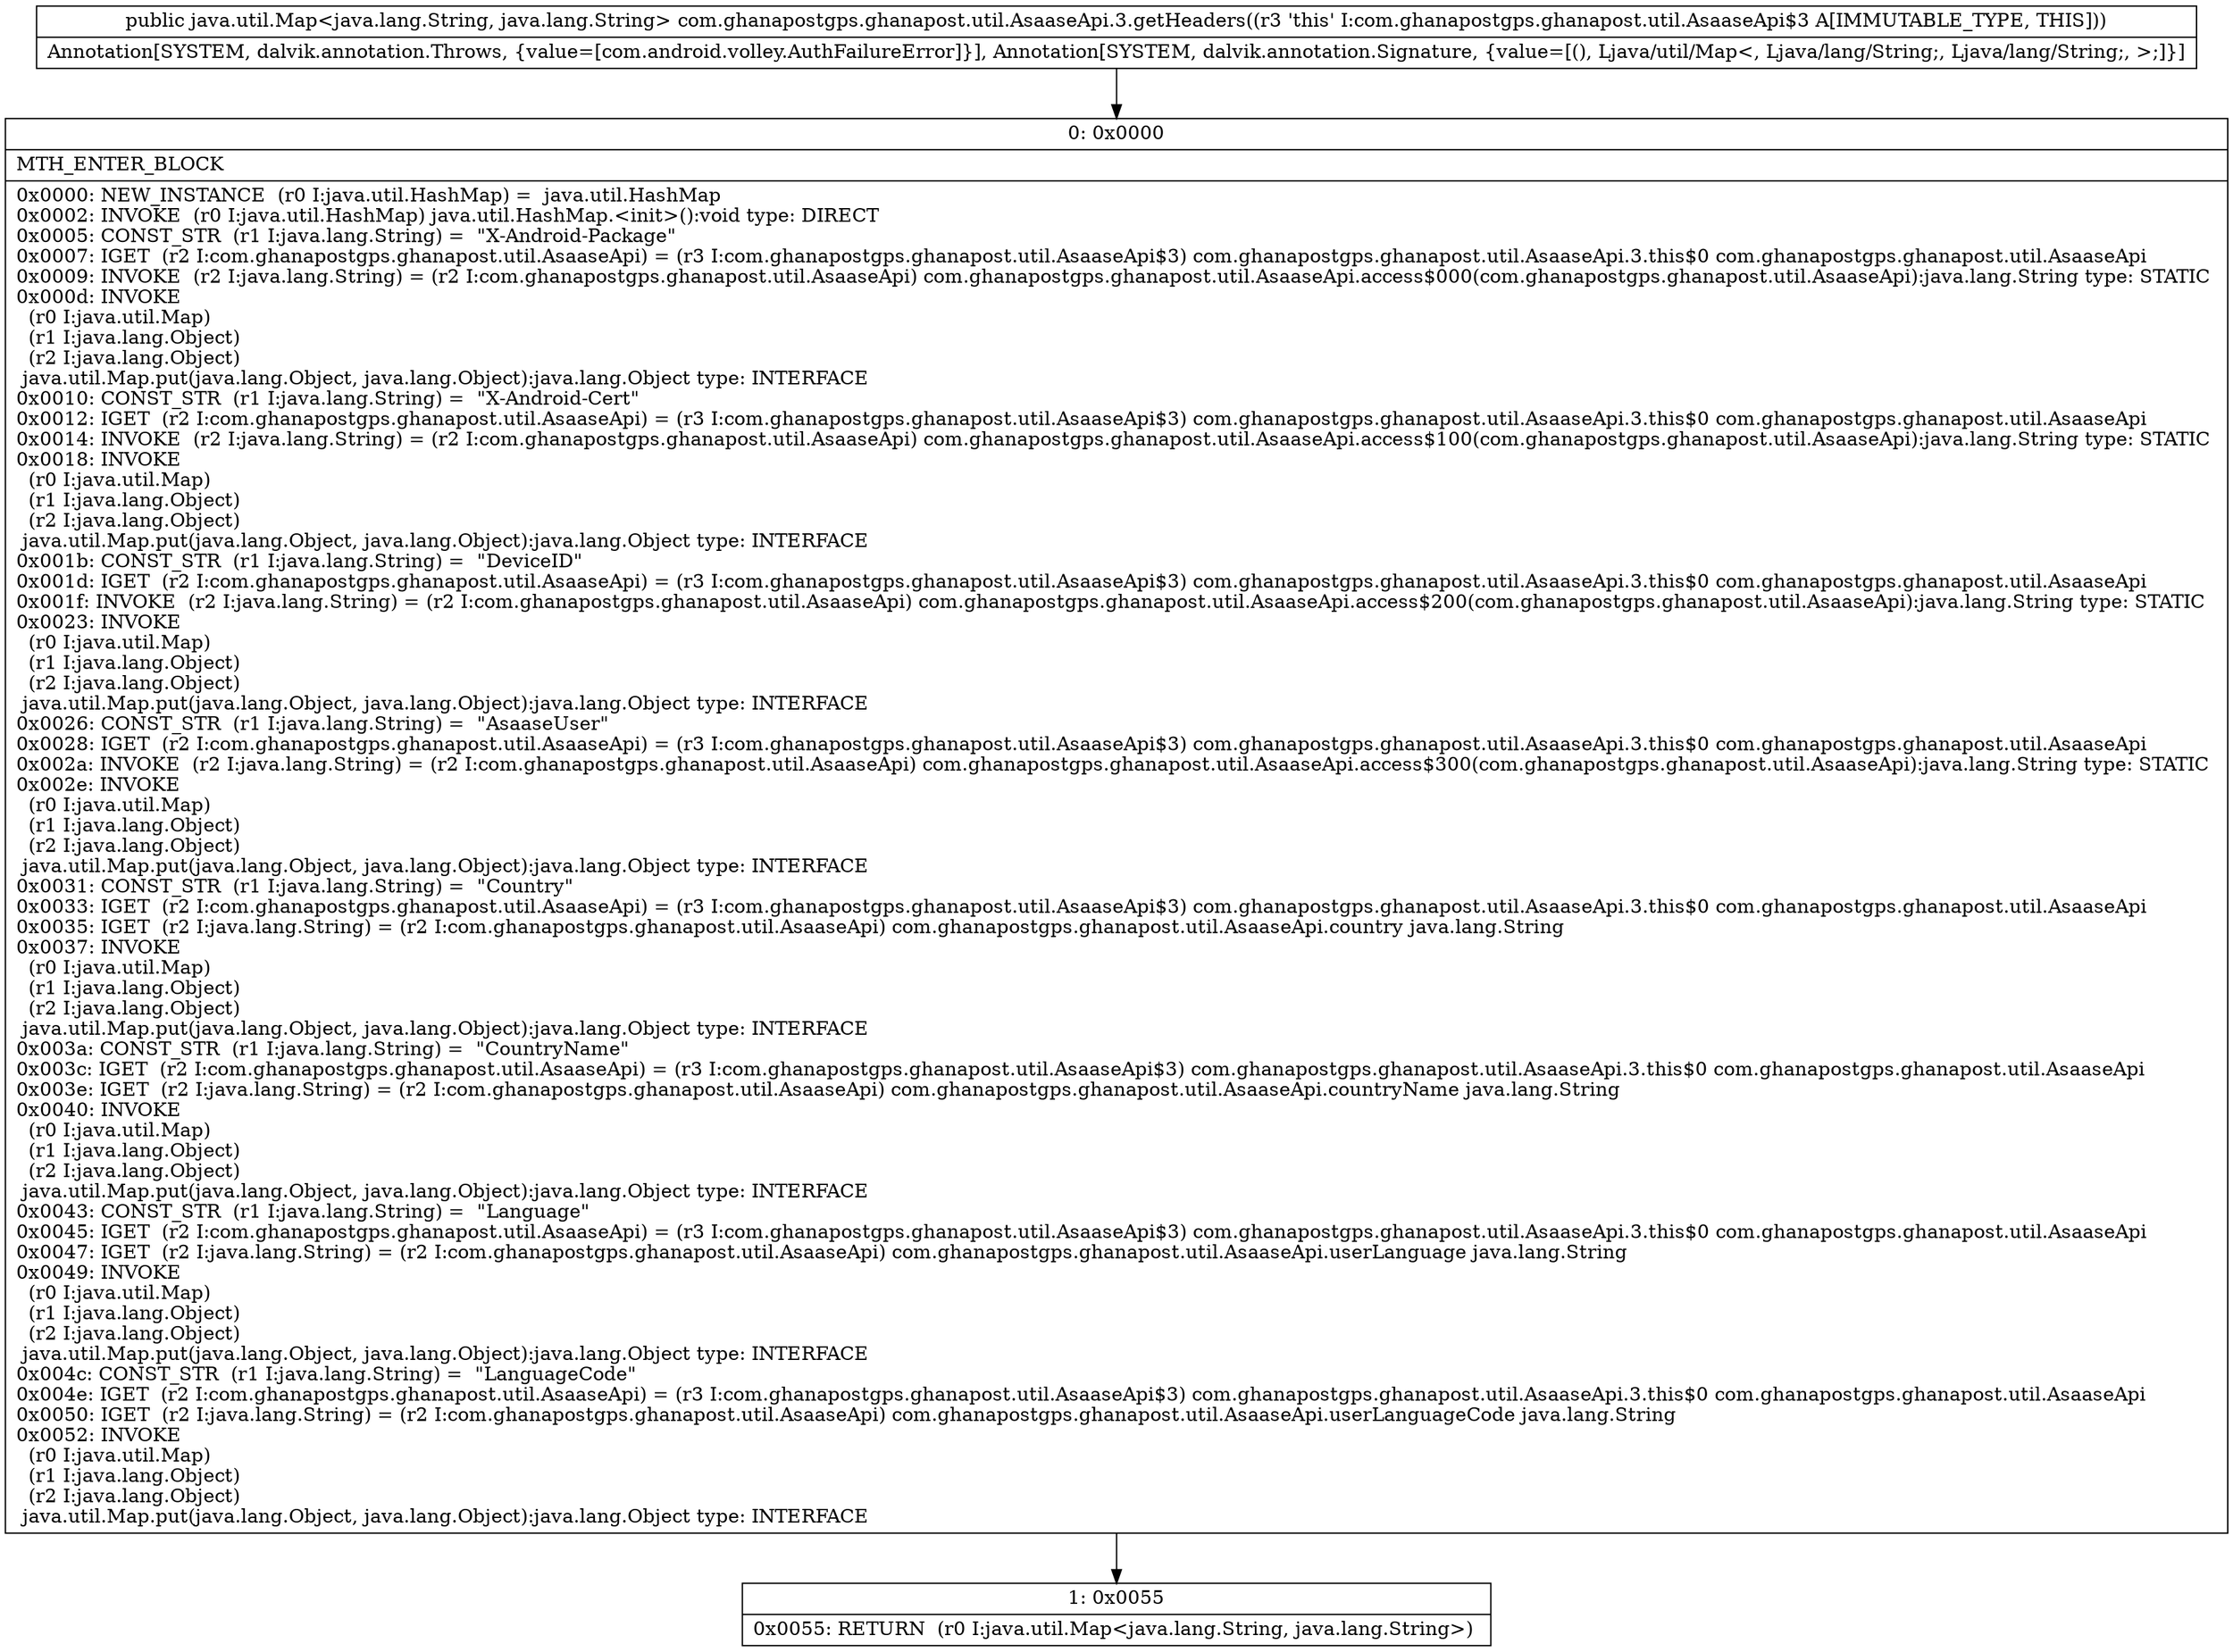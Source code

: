 digraph "CFG forcom.ghanapostgps.ghanapost.util.AsaaseApi.3.getHeaders()Ljava\/util\/Map;" {
Node_0 [shape=record,label="{0\:\ 0x0000|MTH_ENTER_BLOCK\l|0x0000: NEW_INSTANCE  (r0 I:java.util.HashMap) =  java.util.HashMap \l0x0002: INVOKE  (r0 I:java.util.HashMap) java.util.HashMap.\<init\>():void type: DIRECT \l0x0005: CONST_STR  (r1 I:java.lang.String) =  \"X\-Android\-Package\" \l0x0007: IGET  (r2 I:com.ghanapostgps.ghanapost.util.AsaaseApi) = (r3 I:com.ghanapostgps.ghanapost.util.AsaaseApi$3) com.ghanapostgps.ghanapost.util.AsaaseApi.3.this$0 com.ghanapostgps.ghanapost.util.AsaaseApi \l0x0009: INVOKE  (r2 I:java.lang.String) = (r2 I:com.ghanapostgps.ghanapost.util.AsaaseApi) com.ghanapostgps.ghanapost.util.AsaaseApi.access$000(com.ghanapostgps.ghanapost.util.AsaaseApi):java.lang.String type: STATIC \l0x000d: INVOKE  \l  (r0 I:java.util.Map)\l  (r1 I:java.lang.Object)\l  (r2 I:java.lang.Object)\l java.util.Map.put(java.lang.Object, java.lang.Object):java.lang.Object type: INTERFACE \l0x0010: CONST_STR  (r1 I:java.lang.String) =  \"X\-Android\-Cert\" \l0x0012: IGET  (r2 I:com.ghanapostgps.ghanapost.util.AsaaseApi) = (r3 I:com.ghanapostgps.ghanapost.util.AsaaseApi$3) com.ghanapostgps.ghanapost.util.AsaaseApi.3.this$0 com.ghanapostgps.ghanapost.util.AsaaseApi \l0x0014: INVOKE  (r2 I:java.lang.String) = (r2 I:com.ghanapostgps.ghanapost.util.AsaaseApi) com.ghanapostgps.ghanapost.util.AsaaseApi.access$100(com.ghanapostgps.ghanapost.util.AsaaseApi):java.lang.String type: STATIC \l0x0018: INVOKE  \l  (r0 I:java.util.Map)\l  (r1 I:java.lang.Object)\l  (r2 I:java.lang.Object)\l java.util.Map.put(java.lang.Object, java.lang.Object):java.lang.Object type: INTERFACE \l0x001b: CONST_STR  (r1 I:java.lang.String) =  \"DeviceID\" \l0x001d: IGET  (r2 I:com.ghanapostgps.ghanapost.util.AsaaseApi) = (r3 I:com.ghanapostgps.ghanapost.util.AsaaseApi$3) com.ghanapostgps.ghanapost.util.AsaaseApi.3.this$0 com.ghanapostgps.ghanapost.util.AsaaseApi \l0x001f: INVOKE  (r2 I:java.lang.String) = (r2 I:com.ghanapostgps.ghanapost.util.AsaaseApi) com.ghanapostgps.ghanapost.util.AsaaseApi.access$200(com.ghanapostgps.ghanapost.util.AsaaseApi):java.lang.String type: STATIC \l0x0023: INVOKE  \l  (r0 I:java.util.Map)\l  (r1 I:java.lang.Object)\l  (r2 I:java.lang.Object)\l java.util.Map.put(java.lang.Object, java.lang.Object):java.lang.Object type: INTERFACE \l0x0026: CONST_STR  (r1 I:java.lang.String) =  \"AsaaseUser\" \l0x0028: IGET  (r2 I:com.ghanapostgps.ghanapost.util.AsaaseApi) = (r3 I:com.ghanapostgps.ghanapost.util.AsaaseApi$3) com.ghanapostgps.ghanapost.util.AsaaseApi.3.this$0 com.ghanapostgps.ghanapost.util.AsaaseApi \l0x002a: INVOKE  (r2 I:java.lang.String) = (r2 I:com.ghanapostgps.ghanapost.util.AsaaseApi) com.ghanapostgps.ghanapost.util.AsaaseApi.access$300(com.ghanapostgps.ghanapost.util.AsaaseApi):java.lang.String type: STATIC \l0x002e: INVOKE  \l  (r0 I:java.util.Map)\l  (r1 I:java.lang.Object)\l  (r2 I:java.lang.Object)\l java.util.Map.put(java.lang.Object, java.lang.Object):java.lang.Object type: INTERFACE \l0x0031: CONST_STR  (r1 I:java.lang.String) =  \"Country\" \l0x0033: IGET  (r2 I:com.ghanapostgps.ghanapost.util.AsaaseApi) = (r3 I:com.ghanapostgps.ghanapost.util.AsaaseApi$3) com.ghanapostgps.ghanapost.util.AsaaseApi.3.this$0 com.ghanapostgps.ghanapost.util.AsaaseApi \l0x0035: IGET  (r2 I:java.lang.String) = (r2 I:com.ghanapostgps.ghanapost.util.AsaaseApi) com.ghanapostgps.ghanapost.util.AsaaseApi.country java.lang.String \l0x0037: INVOKE  \l  (r0 I:java.util.Map)\l  (r1 I:java.lang.Object)\l  (r2 I:java.lang.Object)\l java.util.Map.put(java.lang.Object, java.lang.Object):java.lang.Object type: INTERFACE \l0x003a: CONST_STR  (r1 I:java.lang.String) =  \"CountryName\" \l0x003c: IGET  (r2 I:com.ghanapostgps.ghanapost.util.AsaaseApi) = (r3 I:com.ghanapostgps.ghanapost.util.AsaaseApi$3) com.ghanapostgps.ghanapost.util.AsaaseApi.3.this$0 com.ghanapostgps.ghanapost.util.AsaaseApi \l0x003e: IGET  (r2 I:java.lang.String) = (r2 I:com.ghanapostgps.ghanapost.util.AsaaseApi) com.ghanapostgps.ghanapost.util.AsaaseApi.countryName java.lang.String \l0x0040: INVOKE  \l  (r0 I:java.util.Map)\l  (r1 I:java.lang.Object)\l  (r2 I:java.lang.Object)\l java.util.Map.put(java.lang.Object, java.lang.Object):java.lang.Object type: INTERFACE \l0x0043: CONST_STR  (r1 I:java.lang.String) =  \"Language\" \l0x0045: IGET  (r2 I:com.ghanapostgps.ghanapost.util.AsaaseApi) = (r3 I:com.ghanapostgps.ghanapost.util.AsaaseApi$3) com.ghanapostgps.ghanapost.util.AsaaseApi.3.this$0 com.ghanapostgps.ghanapost.util.AsaaseApi \l0x0047: IGET  (r2 I:java.lang.String) = (r2 I:com.ghanapostgps.ghanapost.util.AsaaseApi) com.ghanapostgps.ghanapost.util.AsaaseApi.userLanguage java.lang.String \l0x0049: INVOKE  \l  (r0 I:java.util.Map)\l  (r1 I:java.lang.Object)\l  (r2 I:java.lang.Object)\l java.util.Map.put(java.lang.Object, java.lang.Object):java.lang.Object type: INTERFACE \l0x004c: CONST_STR  (r1 I:java.lang.String) =  \"LanguageCode\" \l0x004e: IGET  (r2 I:com.ghanapostgps.ghanapost.util.AsaaseApi) = (r3 I:com.ghanapostgps.ghanapost.util.AsaaseApi$3) com.ghanapostgps.ghanapost.util.AsaaseApi.3.this$0 com.ghanapostgps.ghanapost.util.AsaaseApi \l0x0050: IGET  (r2 I:java.lang.String) = (r2 I:com.ghanapostgps.ghanapost.util.AsaaseApi) com.ghanapostgps.ghanapost.util.AsaaseApi.userLanguageCode java.lang.String \l0x0052: INVOKE  \l  (r0 I:java.util.Map)\l  (r1 I:java.lang.Object)\l  (r2 I:java.lang.Object)\l java.util.Map.put(java.lang.Object, java.lang.Object):java.lang.Object type: INTERFACE \l}"];
Node_1 [shape=record,label="{1\:\ 0x0055|0x0055: RETURN  (r0 I:java.util.Map\<java.lang.String, java.lang.String\>) \l}"];
MethodNode[shape=record,label="{public java.util.Map\<java.lang.String, java.lang.String\> com.ghanapostgps.ghanapost.util.AsaaseApi.3.getHeaders((r3 'this' I:com.ghanapostgps.ghanapost.util.AsaaseApi$3 A[IMMUTABLE_TYPE, THIS]))  | Annotation[SYSTEM, dalvik.annotation.Throws, \{value=[com.android.volley.AuthFailureError]\}], Annotation[SYSTEM, dalvik.annotation.Signature, \{value=[(), Ljava\/util\/Map\<, Ljava\/lang\/String;, Ljava\/lang\/String;, \>;]\}]\l}"];
MethodNode -> Node_0;
Node_0 -> Node_1;
}


